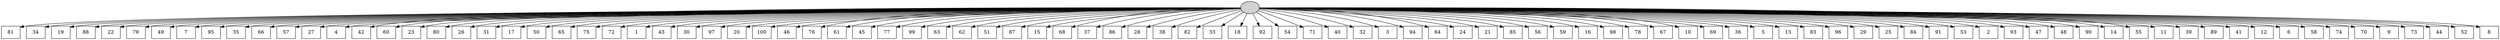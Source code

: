 digraph G {
0[style=filled, fillcolor=grey82, label=""];
1[shape=box,style=filled, fillcolor=white,label="81\n"];
2[shape=box,style=filled, fillcolor=white,label="34\n"];
3[shape=box,style=filled, fillcolor=white,label="19\n"];
4[shape=box,style=filled, fillcolor=white,label="88\n"];
5[shape=box,style=filled, fillcolor=white,label="22\n"];
6[shape=box,style=filled, fillcolor=white,label="79\n"];
7[shape=box,style=filled, fillcolor=white,label="49\n"];
8[shape=box,style=filled, fillcolor=white,label="7\n"];
9[shape=box,style=filled, fillcolor=white,label="95\n"];
10[shape=box,style=filled, fillcolor=white,label="35\n"];
11[shape=box,style=filled, fillcolor=white,label="66\n"];
12[shape=box,style=filled, fillcolor=white,label="57\n"];
13[shape=box,style=filled, fillcolor=white,label="27\n"];
14[shape=box,style=filled, fillcolor=white,label="4\n"];
15[shape=box,style=filled, fillcolor=white,label="42\n"];
16[shape=box,style=filled, fillcolor=white,label="60\n"];
17[shape=box,style=filled, fillcolor=white,label="23\n"];
18[shape=box,style=filled, fillcolor=white,label="80\n"];
19[shape=box,style=filled, fillcolor=white,label="26\n"];
20[shape=box,style=filled, fillcolor=white,label="31\n"];
21[shape=box,style=filled, fillcolor=white,label="17\n"];
22[shape=box,style=filled, fillcolor=white,label="50\n"];
23[shape=box,style=filled, fillcolor=white,label="65\n"];
24[shape=box,style=filled, fillcolor=white,label="75\n"];
25[shape=box,style=filled, fillcolor=white,label="72\n"];
26[shape=box,style=filled, fillcolor=white,label="1\n"];
27[shape=box,style=filled, fillcolor=white,label="43\n"];
28[shape=box,style=filled, fillcolor=white,label="30\n"];
29[shape=box,style=filled, fillcolor=white,label="97\n"];
30[shape=box,style=filled, fillcolor=white,label="20\n"];
31[shape=box,style=filled, fillcolor=white,label="100\n"];
32[shape=box,style=filled, fillcolor=white,label="46\n"];
33[shape=box,style=filled, fillcolor=white,label="76\n"];
34[shape=box,style=filled, fillcolor=white,label="61\n"];
35[shape=box,style=filled, fillcolor=white,label="45\n"];
36[shape=box,style=filled, fillcolor=white,label="77\n"];
37[shape=box,style=filled, fillcolor=white,label="99\n"];
38[shape=box,style=filled, fillcolor=white,label="63\n"];
39[shape=box,style=filled, fillcolor=white,label="62\n"];
40[shape=box,style=filled, fillcolor=white,label="51\n"];
41[shape=box,style=filled, fillcolor=white,label="87\n"];
42[shape=box,style=filled, fillcolor=white,label="15\n"];
43[shape=box,style=filled, fillcolor=white,label="68\n"];
44[shape=box,style=filled, fillcolor=white,label="37\n"];
45[shape=box,style=filled, fillcolor=white,label="86\n"];
46[shape=box,style=filled, fillcolor=white,label="28\n"];
47[shape=box,style=filled, fillcolor=white,label="38\n"];
48[shape=box,style=filled, fillcolor=white,label="82\n"];
49[shape=box,style=filled, fillcolor=white,label="33\n"];
50[shape=box,style=filled, fillcolor=white,label="18\n"];
51[shape=box,style=filled, fillcolor=white,label="92\n"];
52[shape=box,style=filled, fillcolor=white,label="54\n"];
53[shape=box,style=filled, fillcolor=white,label="71\n"];
54[shape=box,style=filled, fillcolor=white,label="40\n"];
55[shape=box,style=filled, fillcolor=white,label="32\n"];
56[shape=box,style=filled, fillcolor=white,label="3\n"];
57[shape=box,style=filled, fillcolor=white,label="94\n"];
58[shape=box,style=filled, fillcolor=white,label="64\n"];
59[shape=box,style=filled, fillcolor=white,label="24\n"];
60[shape=box,style=filled, fillcolor=white,label="21\n"];
61[shape=box,style=filled, fillcolor=white,label="85\n"];
62[shape=box,style=filled, fillcolor=white,label="56\n"];
63[shape=box,style=filled, fillcolor=white,label="59\n"];
64[shape=box,style=filled, fillcolor=white,label="16\n"];
65[shape=box,style=filled, fillcolor=white,label="98\n"];
66[shape=box,style=filled, fillcolor=white,label="78\n"];
67[shape=box,style=filled, fillcolor=white,label="67\n"];
68[shape=box,style=filled, fillcolor=white,label="10\n"];
69[shape=box,style=filled, fillcolor=white,label="69\n"];
70[shape=box,style=filled, fillcolor=white,label="36\n"];
71[shape=box,style=filled, fillcolor=white,label="5\n"];
72[shape=box,style=filled, fillcolor=white,label="13\n"];
73[shape=box,style=filled, fillcolor=white,label="83\n"];
74[shape=box,style=filled, fillcolor=white,label="96\n"];
75[shape=box,style=filled, fillcolor=white,label="29\n"];
76[shape=box,style=filled, fillcolor=white,label="25\n"];
77[shape=box,style=filled, fillcolor=white,label="84\n"];
78[shape=box,style=filled, fillcolor=white,label="91\n"];
79[shape=box,style=filled, fillcolor=white,label="53\n"];
80[shape=box,style=filled, fillcolor=white,label="2\n"];
81[shape=box,style=filled, fillcolor=white,label="93\n"];
82[shape=box,style=filled, fillcolor=white,label="47\n"];
83[shape=box,style=filled, fillcolor=white,label="48\n"];
84[shape=box,style=filled, fillcolor=white,label="90\n"];
85[shape=box,style=filled, fillcolor=white,label="14\n"];
86[shape=box,style=filled, fillcolor=white,label="55\n"];
87[shape=box,style=filled, fillcolor=white,label="11\n"];
88[shape=box,style=filled, fillcolor=white,label="39\n"];
89[shape=box,style=filled, fillcolor=white,label="89\n"];
90[shape=box,style=filled, fillcolor=white,label="41\n"];
91[shape=box,style=filled, fillcolor=white,label="12\n"];
92[shape=box,style=filled, fillcolor=white,label="6\n"];
93[shape=box,style=filled, fillcolor=white,label="58\n"];
94[shape=box,style=filled, fillcolor=white,label="74\n"];
95[shape=box,style=filled, fillcolor=white,label="70\n"];
96[shape=box,style=filled, fillcolor=white,label="9\n"];
97[shape=box,style=filled, fillcolor=white,label="73\n"];
98[shape=box,style=filled, fillcolor=white,label="44\n"];
99[shape=box,style=filled, fillcolor=white,label="52\n"];
100[shape=box,style=filled, fillcolor=white,label="8\n"];
0->1 ;
0->2 ;
0->3 ;
0->4 ;
0->5 ;
0->6 ;
0->7 ;
0->8 ;
0->9 ;
0->10 ;
0->11 ;
0->12 ;
0->13 ;
0->14 ;
0->15 ;
0->16 ;
0->17 ;
0->18 ;
0->19 ;
0->20 ;
0->21 ;
0->22 ;
0->23 ;
0->24 ;
0->25 ;
0->26 ;
0->27 ;
0->28 ;
0->29 ;
0->30 ;
0->31 ;
0->32 ;
0->33 ;
0->34 ;
0->35 ;
0->36 ;
0->37 ;
0->38 ;
0->39 ;
0->40 ;
0->41 ;
0->42 ;
0->43 ;
0->44 ;
0->45 ;
0->46 ;
0->47 ;
0->48 ;
0->49 ;
0->50 ;
0->51 ;
0->52 ;
0->53 ;
0->54 ;
0->55 ;
0->56 ;
0->57 ;
0->58 ;
0->59 ;
0->60 ;
0->61 ;
0->62 ;
0->63 ;
0->64 ;
0->65 ;
0->66 ;
0->67 ;
0->68 ;
0->69 ;
0->70 ;
0->71 ;
0->72 ;
0->73 ;
0->74 ;
0->75 ;
0->76 ;
0->77 ;
0->78 ;
0->79 ;
0->80 ;
0->81 ;
0->82 ;
0->83 ;
0->84 ;
0->85 ;
0->86 ;
0->87 ;
0->88 ;
0->89 ;
0->90 ;
0->91 ;
0->92 ;
0->93 ;
0->94 ;
0->95 ;
0->96 ;
0->97 ;
0->98 ;
0->99 ;
0->100 ;
}
